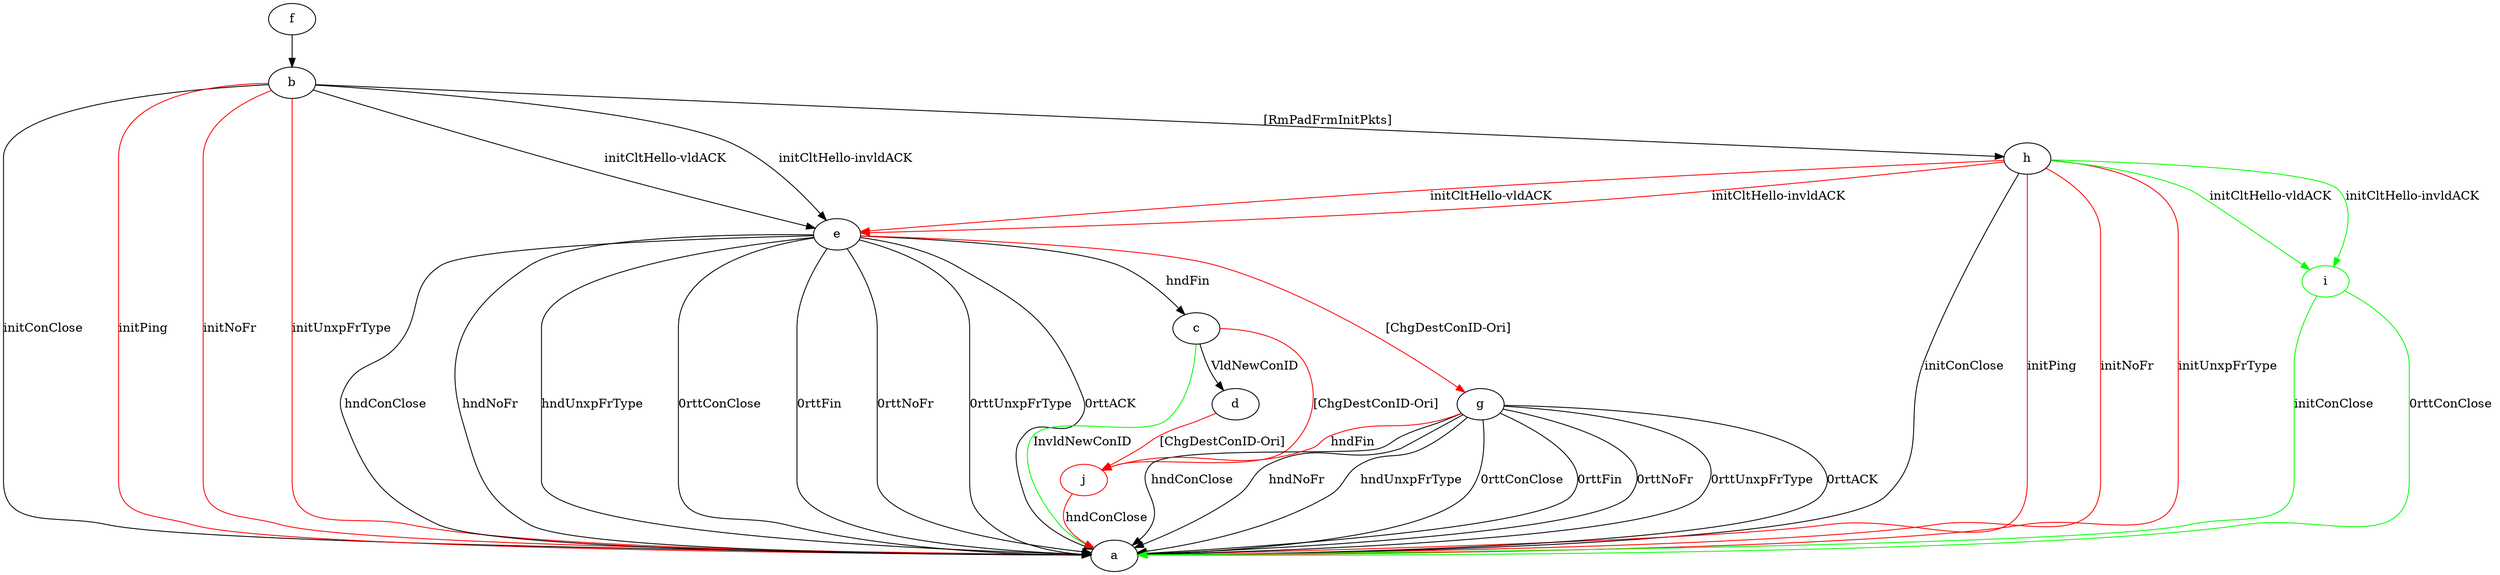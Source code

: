 digraph "" {
	b -> a	[key=0,
		label="initConClose "];
	b -> a	[key=1,
		color=red,
		label="initPing "];
	b -> a	[key=2,
		color=red,
		label="initNoFr "];
	b -> a	[key=3,
		color=red,
		label="initUnxpFrType "];
	b -> e	[key=0,
		label="initCltHello-vldACK "];
	b -> e	[key=1,
		label="initCltHello-invldACK "];
	b -> h	[key=0,
		label="[RmPadFrmInitPkts] "];
	c -> a	[key=0,
		color=green,
		label="InvldNewConID "];
	c -> d	[key=0,
		label="VldNewConID "];
	j	[color=red];
	c -> j	[key=0,
		color=red,
		label="[ChgDestConID-Ori] "];
	d -> j	[key=0,
		color=red,
		label="[ChgDestConID-Ori] "];
	e -> a	[key=0,
		label="hndConClose "];
	e -> a	[key=1,
		label="hndNoFr "];
	e -> a	[key=2,
		label="hndUnxpFrType "];
	e -> a	[key=3,
		label="0rttConClose "];
	e -> a	[key=4,
		label="0rttFin "];
	e -> a	[key=5,
		label="0rttNoFr "];
	e -> a	[key=6,
		label="0rttUnxpFrType "];
	e -> a	[key=7,
		label="0rttACK "];
	e -> c	[key=0,
		label="hndFin "];
	e -> g	[key=0,
		color=red,
		label="[ChgDestConID-Ori] "];
	f -> b	[key=0];
	g -> a	[key=0,
		label="hndConClose "];
	g -> a	[key=1,
		label="hndNoFr "];
	g -> a	[key=2,
		label="hndUnxpFrType "];
	g -> a	[key=3,
		label="0rttConClose "];
	g -> a	[key=4,
		label="0rttFin "];
	g -> a	[key=5,
		label="0rttNoFr "];
	g -> a	[key=6,
		label="0rttUnxpFrType "];
	g -> a	[key=7,
		label="0rttACK "];
	g -> j	[key=0,
		color=red,
		label="hndFin "];
	h -> a	[key=0,
		label="initConClose "];
	h -> a	[key=1,
		color=red,
		label="initPing "];
	h -> a	[key=2,
		color=red,
		label="initNoFr "];
	h -> a	[key=3,
		color=red,
		label="initUnxpFrType "];
	h -> e	[key=0,
		color=red,
		label="initCltHello-vldACK "];
	h -> e	[key=1,
		color=red,
		label="initCltHello-invldACK "];
	i	[color=green];
	h -> i	[key=0,
		color=green,
		label="initCltHello-vldACK "];
	h -> i	[key=1,
		color=green,
		label="initCltHello-invldACK "];
	i -> a	[key=0,
		color=green,
		label="initConClose "];
	i -> a	[key=1,
		color=green,
		label="0rttConClose "];
	j -> a	[key=0,
		color=red,
		label="hndConClose "];
}

